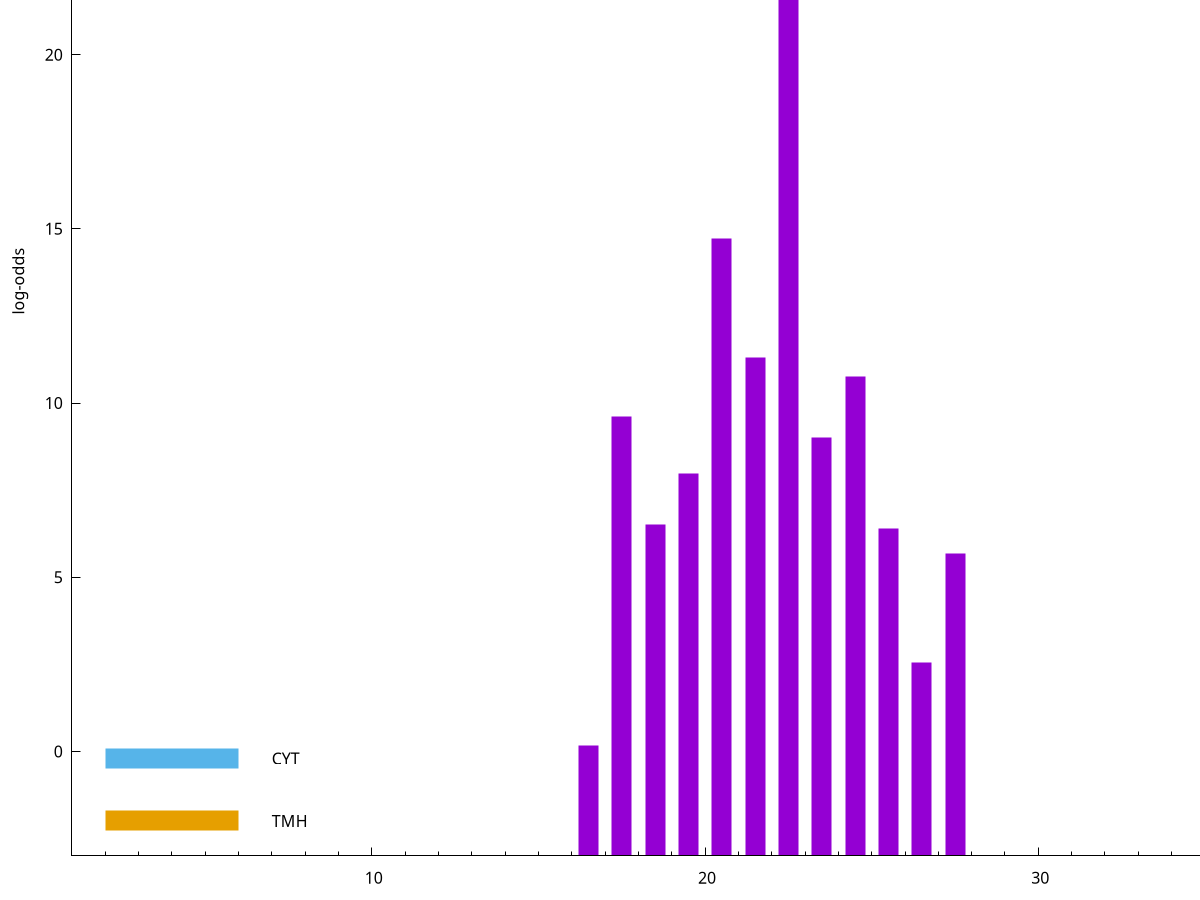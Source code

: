 set title "LipoP predictions for SRR4017929.gff"
set size 2., 1.4
set xrange [1:70] 
set mxtics 10
set yrange [-3:30]
set y2range [0:33]
set ylabel "log-odds"
set term postscript eps color solid "Helvetica" 30
set output "SRR4017929.gff26.eps"
set arrow from 2,25.0021 to 6,25.0021 nohead lt 1 lw 20
set label "SpI" at 7,25.0021
set arrow from 2,-0.200913 to 6,-0.200913 nohead lt 3 lw 20
set label "CYT" at 7,-0.200913
set arrow from 2,-1.99408 to 6,-1.99408 nohead lt 4 lw 20
set label "TMH" at 7,-1.99408
set arrow from 2,25.0021 to 6,25.0021 nohead lt 1 lw 20
set label "SpI" at 7,25.0021
# NOTE: The scores below are the log-odds scores with the threshold
# NOTE: subtracted (a hack to make gnuplot make the histogram all
# NOTE: look nice).
plot "-" axes x1y2 title "" with impulses lt 1 lw 20
22.500000 28.000700
20.500000 17.726400
21.500000 14.315400
24.500000 13.757900
17.500000 12.612710
23.500000 12.001180
19.500000 10.971100
18.500000 9.502110
25.500000 9.389310
27.500000 8.688120
26.500000 5.549500
16.500000 3.172550
e
exit
